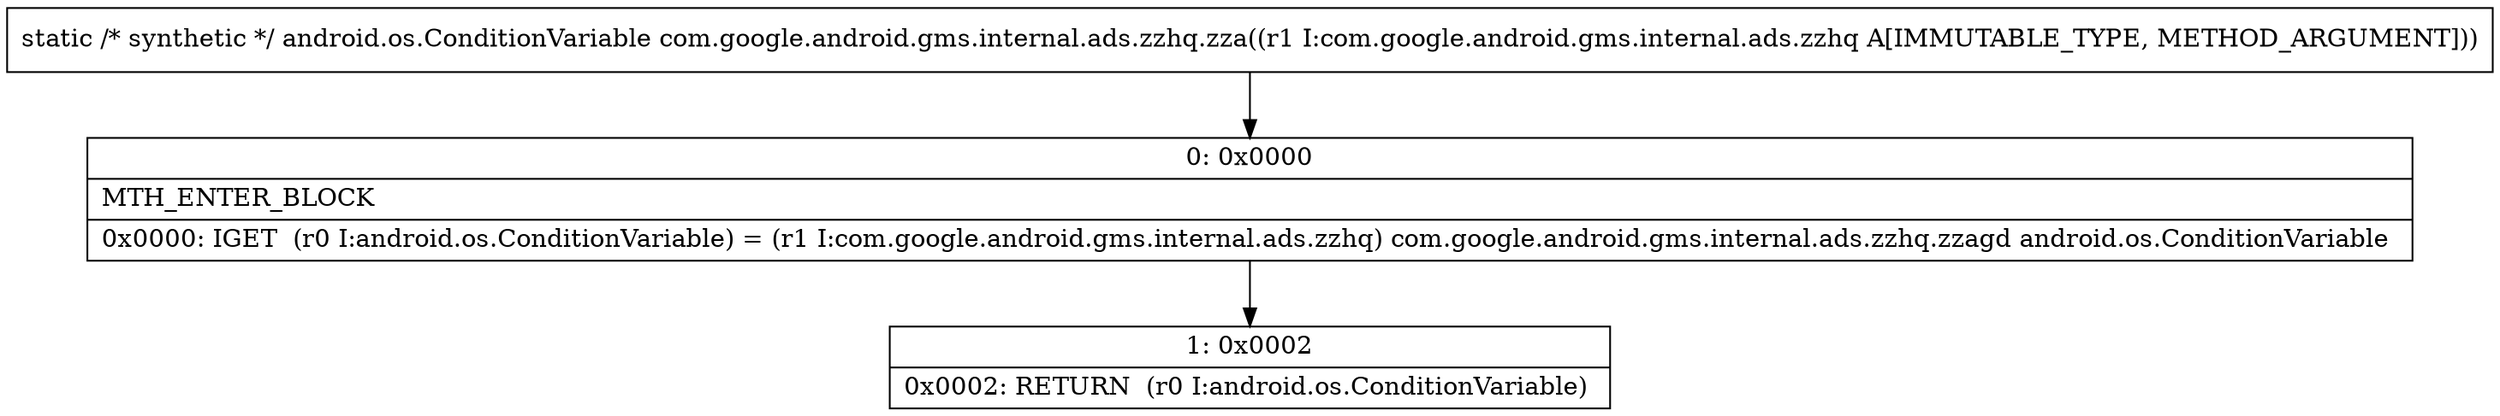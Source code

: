 digraph "CFG forcom.google.android.gms.internal.ads.zzhq.zza(Lcom\/google\/android\/gms\/internal\/ads\/zzhq;)Landroid\/os\/ConditionVariable;" {
Node_0 [shape=record,label="{0\:\ 0x0000|MTH_ENTER_BLOCK\l|0x0000: IGET  (r0 I:android.os.ConditionVariable) = (r1 I:com.google.android.gms.internal.ads.zzhq) com.google.android.gms.internal.ads.zzhq.zzagd android.os.ConditionVariable \l}"];
Node_1 [shape=record,label="{1\:\ 0x0002|0x0002: RETURN  (r0 I:android.os.ConditionVariable) \l}"];
MethodNode[shape=record,label="{static \/* synthetic *\/ android.os.ConditionVariable com.google.android.gms.internal.ads.zzhq.zza((r1 I:com.google.android.gms.internal.ads.zzhq A[IMMUTABLE_TYPE, METHOD_ARGUMENT])) }"];
MethodNode -> Node_0;
Node_0 -> Node_1;
}

